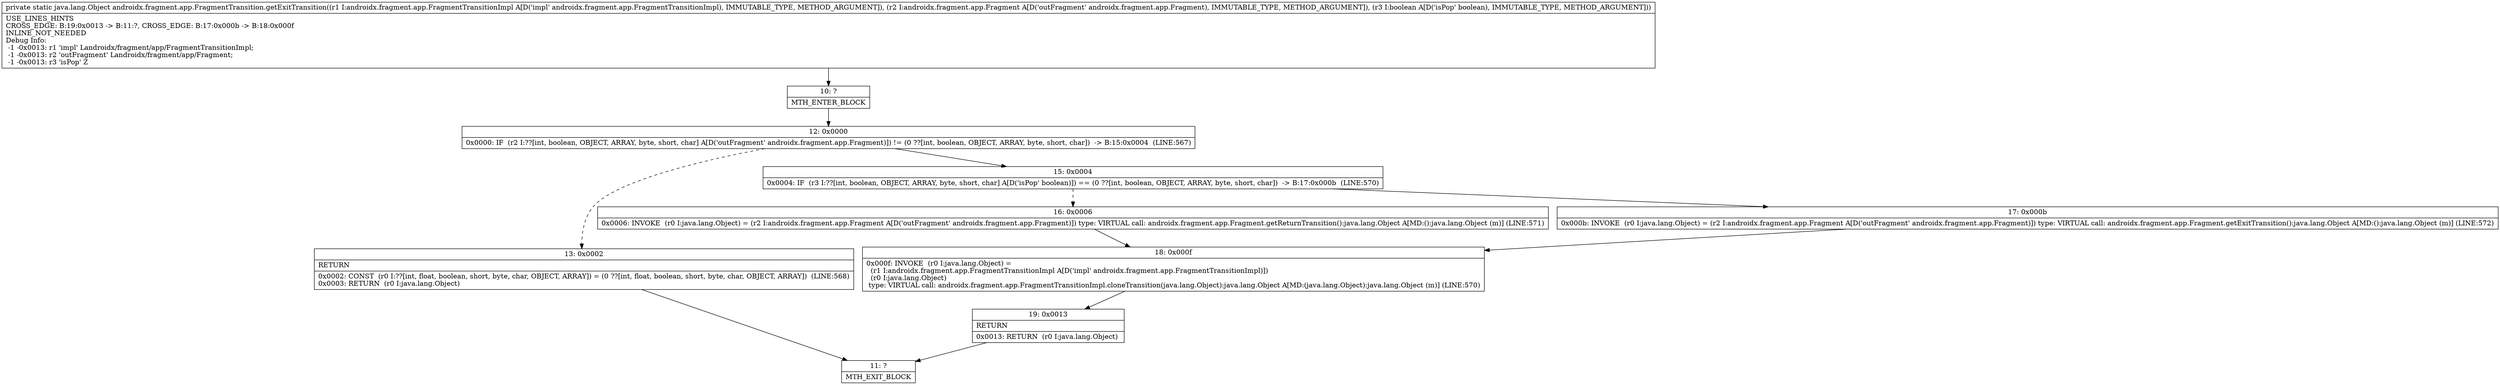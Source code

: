 digraph "CFG forandroidx.fragment.app.FragmentTransition.getExitTransition(Landroidx\/fragment\/app\/FragmentTransitionImpl;Landroidx\/fragment\/app\/Fragment;Z)Ljava\/lang\/Object;" {
Node_10 [shape=record,label="{10\:\ ?|MTH_ENTER_BLOCK\l}"];
Node_12 [shape=record,label="{12\:\ 0x0000|0x0000: IF  (r2 I:??[int, boolean, OBJECT, ARRAY, byte, short, char] A[D('outFragment' androidx.fragment.app.Fragment)]) != (0 ??[int, boolean, OBJECT, ARRAY, byte, short, char])  \-\> B:15:0x0004  (LINE:567)\l}"];
Node_13 [shape=record,label="{13\:\ 0x0002|RETURN\l|0x0002: CONST  (r0 I:??[int, float, boolean, short, byte, char, OBJECT, ARRAY]) = (0 ??[int, float, boolean, short, byte, char, OBJECT, ARRAY])  (LINE:568)\l0x0003: RETURN  (r0 I:java.lang.Object) \l}"];
Node_11 [shape=record,label="{11\:\ ?|MTH_EXIT_BLOCK\l}"];
Node_15 [shape=record,label="{15\:\ 0x0004|0x0004: IF  (r3 I:??[int, boolean, OBJECT, ARRAY, byte, short, char] A[D('isPop' boolean)]) == (0 ??[int, boolean, OBJECT, ARRAY, byte, short, char])  \-\> B:17:0x000b  (LINE:570)\l}"];
Node_16 [shape=record,label="{16\:\ 0x0006|0x0006: INVOKE  (r0 I:java.lang.Object) = (r2 I:androidx.fragment.app.Fragment A[D('outFragment' androidx.fragment.app.Fragment)]) type: VIRTUAL call: androidx.fragment.app.Fragment.getReturnTransition():java.lang.Object A[MD:():java.lang.Object (m)] (LINE:571)\l}"];
Node_18 [shape=record,label="{18\:\ 0x000f|0x000f: INVOKE  (r0 I:java.lang.Object) = \l  (r1 I:androidx.fragment.app.FragmentTransitionImpl A[D('impl' androidx.fragment.app.FragmentTransitionImpl)])\l  (r0 I:java.lang.Object)\l type: VIRTUAL call: androidx.fragment.app.FragmentTransitionImpl.cloneTransition(java.lang.Object):java.lang.Object A[MD:(java.lang.Object):java.lang.Object (m)] (LINE:570)\l}"];
Node_19 [shape=record,label="{19\:\ 0x0013|RETURN\l|0x0013: RETURN  (r0 I:java.lang.Object) \l}"];
Node_17 [shape=record,label="{17\:\ 0x000b|0x000b: INVOKE  (r0 I:java.lang.Object) = (r2 I:androidx.fragment.app.Fragment A[D('outFragment' androidx.fragment.app.Fragment)]) type: VIRTUAL call: androidx.fragment.app.Fragment.getExitTransition():java.lang.Object A[MD:():java.lang.Object (m)] (LINE:572)\l}"];
MethodNode[shape=record,label="{private static java.lang.Object androidx.fragment.app.FragmentTransition.getExitTransition((r1 I:androidx.fragment.app.FragmentTransitionImpl A[D('impl' androidx.fragment.app.FragmentTransitionImpl), IMMUTABLE_TYPE, METHOD_ARGUMENT]), (r2 I:androidx.fragment.app.Fragment A[D('outFragment' androidx.fragment.app.Fragment), IMMUTABLE_TYPE, METHOD_ARGUMENT]), (r3 I:boolean A[D('isPop' boolean), IMMUTABLE_TYPE, METHOD_ARGUMENT]))  | USE_LINES_HINTS\lCROSS_EDGE: B:19:0x0013 \-\> B:11:?, CROSS_EDGE: B:17:0x000b \-\> B:18:0x000f\lINLINE_NOT_NEEDED\lDebug Info:\l  \-1 \-0x0013: r1 'impl' Landroidx\/fragment\/app\/FragmentTransitionImpl;\l  \-1 \-0x0013: r2 'outFragment' Landroidx\/fragment\/app\/Fragment;\l  \-1 \-0x0013: r3 'isPop' Z\l}"];
MethodNode -> Node_10;Node_10 -> Node_12;
Node_12 -> Node_13[style=dashed];
Node_12 -> Node_15;
Node_13 -> Node_11;
Node_15 -> Node_16[style=dashed];
Node_15 -> Node_17;
Node_16 -> Node_18;
Node_18 -> Node_19;
Node_19 -> Node_11;
Node_17 -> Node_18;
}

